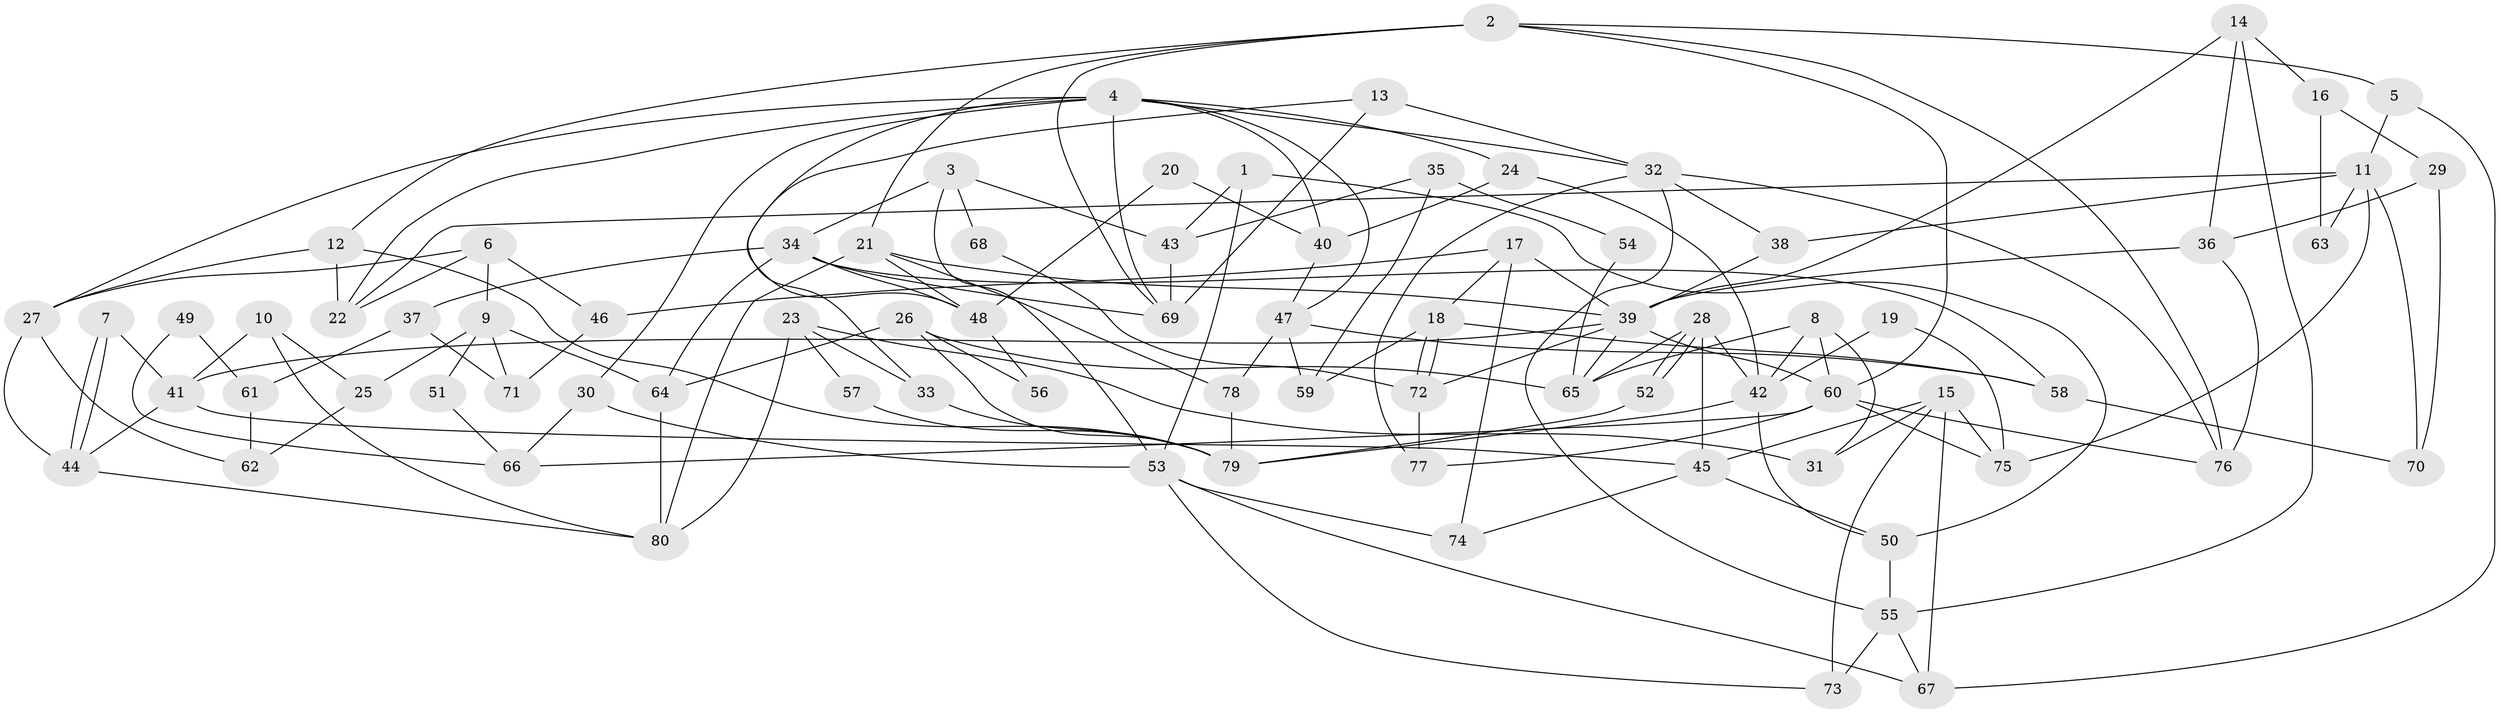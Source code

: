 // coarse degree distribution, {6: 0.15, 5: 0.15, 3: 0.275, 7: 0.05, 8: 0.075, 4: 0.2, 10: 0.025, 2: 0.025, 11: 0.025, 14: 0.025}
// Generated by graph-tools (version 1.1) at 2025/37/03/04/25 23:37:00]
// undirected, 80 vertices, 160 edges
graph export_dot {
  node [color=gray90,style=filled];
  1;
  2;
  3;
  4;
  5;
  6;
  7;
  8;
  9;
  10;
  11;
  12;
  13;
  14;
  15;
  16;
  17;
  18;
  19;
  20;
  21;
  22;
  23;
  24;
  25;
  26;
  27;
  28;
  29;
  30;
  31;
  32;
  33;
  34;
  35;
  36;
  37;
  38;
  39;
  40;
  41;
  42;
  43;
  44;
  45;
  46;
  47;
  48;
  49;
  50;
  51;
  52;
  53;
  54;
  55;
  56;
  57;
  58;
  59;
  60;
  61;
  62;
  63;
  64;
  65;
  66;
  67;
  68;
  69;
  70;
  71;
  72;
  73;
  74;
  75;
  76;
  77;
  78;
  79;
  80;
  1 -- 50;
  1 -- 53;
  1 -- 43;
  2 -- 21;
  2 -- 69;
  2 -- 5;
  2 -- 12;
  2 -- 60;
  2 -- 76;
  3 -- 34;
  3 -- 53;
  3 -- 43;
  3 -- 68;
  4 -- 24;
  4 -- 32;
  4 -- 22;
  4 -- 27;
  4 -- 30;
  4 -- 40;
  4 -- 47;
  4 -- 48;
  4 -- 69;
  5 -- 11;
  5 -- 67;
  6 -- 27;
  6 -- 22;
  6 -- 9;
  6 -- 46;
  7 -- 44;
  7 -- 44;
  7 -- 41;
  8 -- 65;
  8 -- 31;
  8 -- 42;
  8 -- 60;
  9 -- 64;
  9 -- 25;
  9 -- 51;
  9 -- 71;
  10 -- 41;
  10 -- 80;
  10 -- 25;
  11 -- 38;
  11 -- 75;
  11 -- 22;
  11 -- 63;
  11 -- 70;
  12 -- 22;
  12 -- 27;
  12 -- 79;
  13 -- 69;
  13 -- 32;
  13 -- 33;
  14 -- 36;
  14 -- 39;
  14 -- 16;
  14 -- 55;
  15 -- 45;
  15 -- 67;
  15 -- 31;
  15 -- 73;
  15 -- 75;
  16 -- 29;
  16 -- 63;
  17 -- 18;
  17 -- 39;
  17 -- 46;
  17 -- 74;
  18 -- 58;
  18 -- 72;
  18 -- 72;
  18 -- 59;
  19 -- 75;
  19 -- 42;
  20 -- 48;
  20 -- 40;
  21 -- 80;
  21 -- 39;
  21 -- 48;
  21 -- 78;
  23 -- 80;
  23 -- 33;
  23 -- 31;
  23 -- 57;
  24 -- 42;
  24 -- 40;
  25 -- 62;
  26 -- 65;
  26 -- 79;
  26 -- 56;
  26 -- 64;
  27 -- 44;
  27 -- 62;
  28 -- 45;
  28 -- 52;
  28 -- 52;
  28 -- 42;
  28 -- 65;
  29 -- 36;
  29 -- 70;
  30 -- 53;
  30 -- 66;
  32 -- 77;
  32 -- 76;
  32 -- 38;
  32 -- 55;
  33 -- 79;
  34 -- 69;
  34 -- 48;
  34 -- 37;
  34 -- 58;
  34 -- 64;
  35 -- 59;
  35 -- 43;
  35 -- 54;
  36 -- 76;
  36 -- 39;
  37 -- 71;
  37 -- 61;
  38 -- 39;
  39 -- 60;
  39 -- 41;
  39 -- 65;
  39 -- 72;
  40 -- 47;
  41 -- 44;
  41 -- 45;
  42 -- 50;
  42 -- 79;
  43 -- 69;
  44 -- 80;
  45 -- 50;
  45 -- 74;
  46 -- 71;
  47 -- 78;
  47 -- 58;
  47 -- 59;
  48 -- 56;
  49 -- 66;
  49 -- 61;
  50 -- 55;
  51 -- 66;
  52 -- 79;
  53 -- 73;
  53 -- 67;
  53 -- 74;
  54 -- 65;
  55 -- 67;
  55 -- 73;
  57 -- 79;
  58 -- 70;
  60 -- 66;
  60 -- 75;
  60 -- 76;
  60 -- 77;
  61 -- 62;
  64 -- 80;
  68 -- 72;
  72 -- 77;
  78 -- 79;
}
